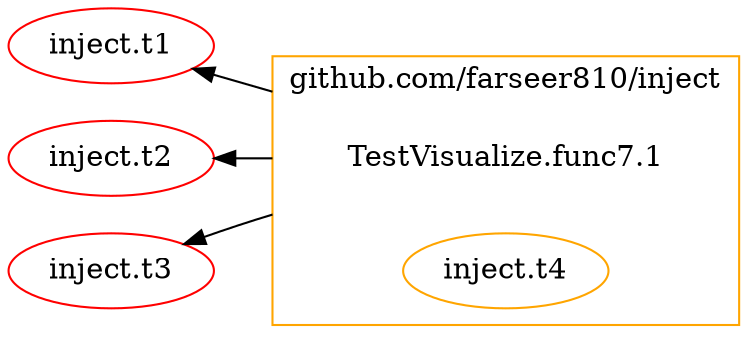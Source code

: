 digraph {
	rankdir=RL;
	graph [compound=true];
	
		subgraph cluster_0 {
			label = "github.com/farseer810/inject";
			constructor_0 [shape=plaintext label="TestVisualize.func7.1"];
			color=orange;
			"inject.t4" [label=<inject.t4>];
			
		}
		
			constructor_0 -> "inject.t1" [ltail=cluster_0];
		
			constructor_0 -> "inject.t2" [ltail=cluster_0];
		
			constructor_0 -> "inject.t3" [ltail=cluster_0];
		
		
	"inject.t4" [color=orange];
	"inject.t1" [color=red];
	"inject.t2" [color=red];
	"inject.t3" [color=red];
	
}